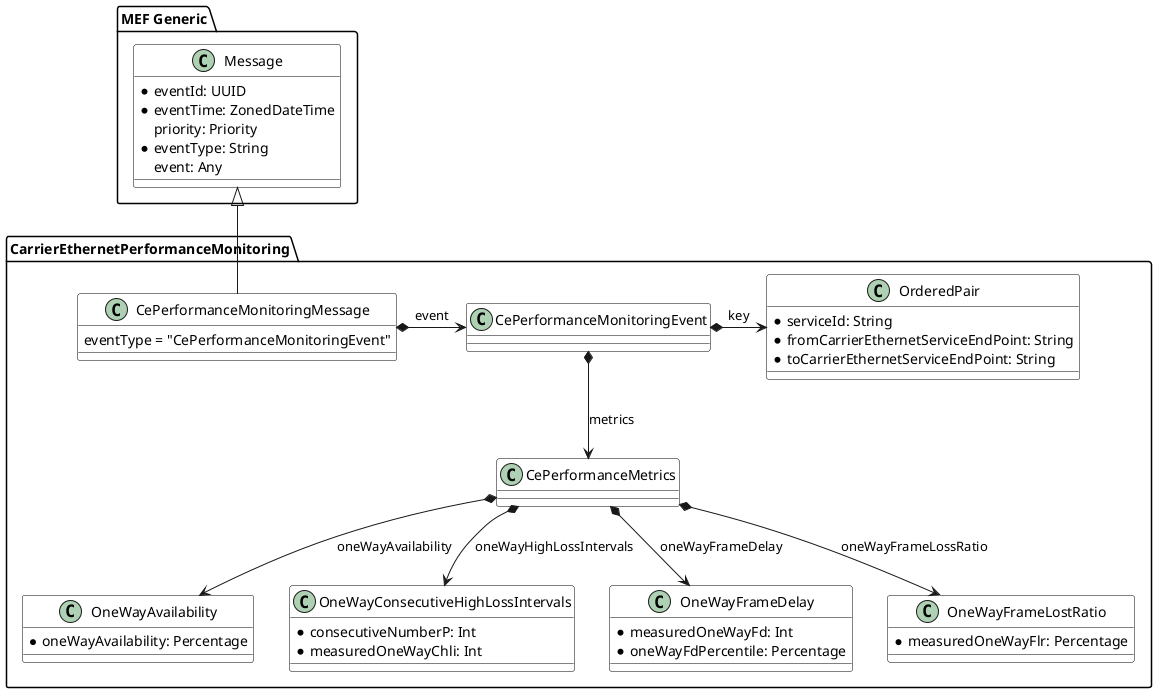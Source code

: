 @startuml

skinparam {
    ClassBackgroundColor White
    ClassBorderColor Black
}

package "MEF Generic" {

class e as "Message" {
    * eventId: UUID
    * eventTime: ZonedDateTime
    priority: Priority
    * eventType: String
    event: Any
}
}



package CarrierEthernetPerformanceMonitoring {
    class CePerformanceMonitoringMessage {
          eventType = "CePerformanceMonitoringEvent"
    }


    class CePE as "CePerformanceMonitoringEvent"  {}

    e <|-- CePerformanceMonitoringMessage
    CePerformanceMonitoringMessage *-> CePE : event



    
    class Key as "OrderedPair" {
        * serviceId: String
        * fromCarrierEthernetServiceEndPoint: String
        * toCarrierEthernetServiceEndPoint: String
    }
    class CePerformanceMetrics {

    }
    class OneWayAvailability {
        * oneWayAvailability: Percentage
    }
    class OneWayConsecutiveHighLossIntervals {
        * consecutiveNumberP: Int
        * measuredOneWayChli: Int
    }
    class OneWayFrameDelay {
        * measuredOneWayFd: Int
        * oneWayFdPercentile: Percentage
    }
    class OneWayFrameLostRatio {
        * measuredOneWayFlr: Percentage
    }
    class Percentage {
        * value: Double
    }


    CePE *-> Key : key
    CePE *--> CePerformanceMetrics : metrics

    CePerformanceMetrics *--> OneWayConsecutiveHighLossIntervals : oneWayHighLossIntervals
    CePerformanceMetrics *--> OneWayFrameDelay :  oneWayFrameDelay
    CePerformanceMetrics *--> OneWayAvailability  : oneWayAvailability
    CePerformanceMetrics *--> OneWayFrameLostRatio :  oneWayFrameLossRatio
    OneWayAvailability *--> Percentage
    OneWayFrameDelay *--> Percentage
    OneWayFrameLostRatio *--> Percentage

    remove Percentage
}

@enduml
